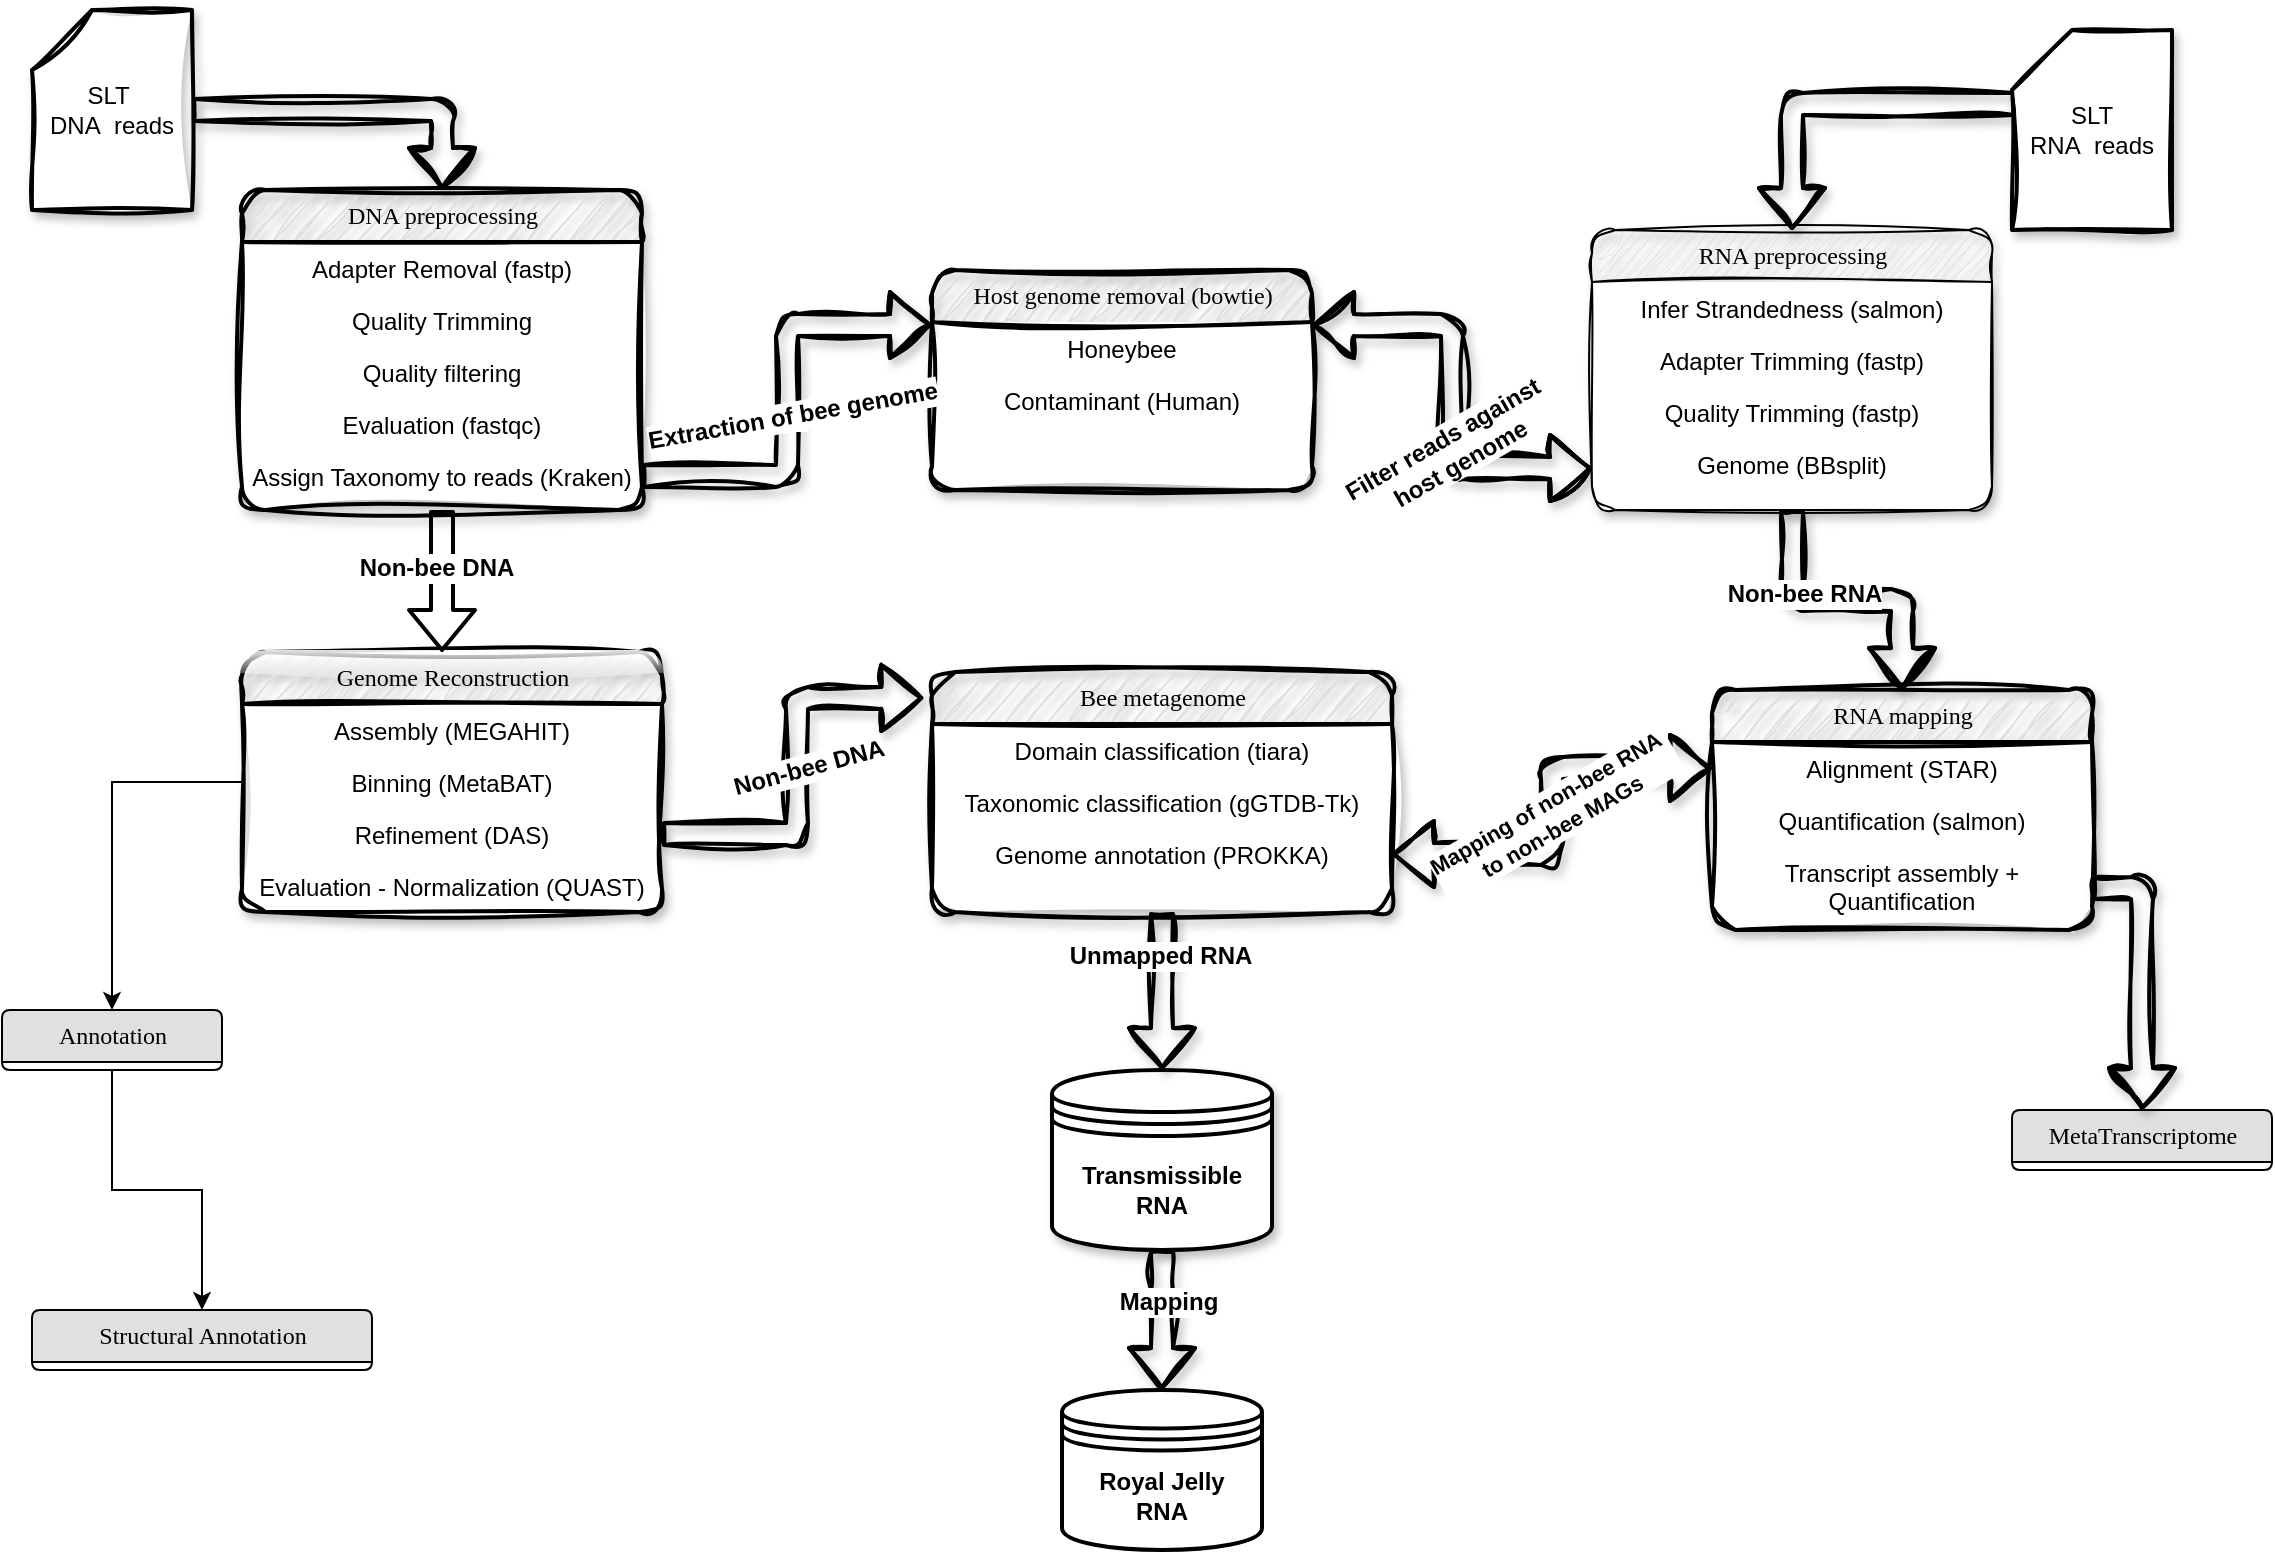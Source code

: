 <mxfile version="25.0.3">
  <diagram name="Page-1" id="b520641d-4fe3-3701-9064-5fc419738815">
    <mxGraphModel dx="1434" dy="1666" grid="1" gridSize="10" guides="1" tooltips="1" connect="1" arrows="1" fold="1" page="1" pageScale="1" pageWidth="1169" pageHeight="827" background="none" math="0" shadow="0">
      <root>
        <mxCell id="0" />
        <mxCell id="1" parent="0" />
        <mxCell id="21ea969265ad0168-6" value="DNA preprocessing" style="swimlane;html=1;fontStyle=0;childLayout=stackLayout;horizontal=1;startSize=26;fillColor=#e0e0e0;horizontalStack=0;resizeParent=1;resizeLast=0;collapsible=1;marginBottom=0;swimlaneFillColor=#ffffff;align=center;rounded=1;shadow=1;comic=0;labelBackgroundColor=none;strokeWidth=2;fontFamily=Verdana;fontSize=12;sketch=1;curveFitting=1;jiggle=2;" parent="1" vertex="1">
          <mxGeometry x="125" y="90" width="200" height="160" as="geometry" />
        </mxCell>
        <mxCell id="6PhUnKm4TPfKqV3Mqmgi-2" value="Adapter Removal (fastp)" style="text;html=1;strokeColor=none;fillColor=none;spacingLeft=4;spacingRight=4;whiteSpace=wrap;overflow=hidden;rotatable=0;points=[[0,0.5],[1,0.5]];portConstraint=eastwest;align=center;" parent="21ea969265ad0168-6" vertex="1">
          <mxGeometry y="26" width="200" height="26" as="geometry" />
        </mxCell>
        <mxCell id="6PhUnKm4TPfKqV3Mqmgi-1" value="Quality Trimming" style="text;html=1;strokeColor=none;fillColor=none;spacingLeft=4;spacingRight=4;whiteSpace=wrap;overflow=hidden;rotatable=0;points=[[0,0.5],[1,0.5]];portConstraint=eastwest;align=center;" parent="21ea969265ad0168-6" vertex="1">
          <mxGeometry y="52" width="200" height="26" as="geometry" />
        </mxCell>
        <mxCell id="21ea969265ad0168-7" value="Quality filtering" style="text;html=1;strokeColor=none;fillColor=none;spacingLeft=4;spacingRight=4;whiteSpace=wrap;overflow=hidden;rotatable=0;points=[[0,0.5],[1,0.5]];portConstraint=eastwest;align=center;" parent="21ea969265ad0168-6" vertex="1">
          <mxGeometry y="78" width="200" height="26" as="geometry" />
        </mxCell>
        <mxCell id="21ea969265ad0168-8" value="Evaluation (fastqc)" style="text;html=1;strokeColor=none;fillColor=none;spacingLeft=4;spacingRight=4;whiteSpace=wrap;overflow=hidden;rotatable=0;points=[[0,0.5],[1,0.5]];portConstraint=eastwest;align=center;" parent="21ea969265ad0168-6" vertex="1">
          <mxGeometry y="104" width="200" height="26" as="geometry" />
        </mxCell>
        <mxCell id="21ea969265ad0168-9" value="Assign Taxonomy to reads (Kraken)" style="text;html=1;strokeColor=none;fillColor=none;spacingLeft=4;spacingRight=4;whiteSpace=wrap;overflow=hidden;rotatable=0;points=[[0,0.5],[1,0.5]];portConstraint=eastwest;align=center;" parent="21ea969265ad0168-6" vertex="1">
          <mxGeometry y="130" width="200" height="26" as="geometry" />
        </mxCell>
        <mxCell id="rCyqSnBFEm6M69R7qKbM-1" style="edgeStyle=orthogonalEdgeStyle;rounded=0;orthogonalLoop=1;jettySize=auto;html=1;entryX=0.5;entryY=0;entryDx=0;entryDy=0;" parent="1" source="21ea969265ad0168-14" target="21ea969265ad0168-18" edge="1">
          <mxGeometry relative="1" as="geometry" />
        </mxCell>
        <mxCell id="21ea969265ad0168-14" value="Genome Reconstruction" style="swimlane;html=1;fontStyle=0;childLayout=stackLayout;horizontal=1;startSize=26;fillColor=#e0e0e0;horizontalStack=0;resizeParent=1;resizeLast=0;collapsible=1;marginBottom=0;swimlaneFillColor=#ffffff;align=center;rounded=1;shadow=1;comic=0;labelBackgroundColor=none;strokeWidth=2;fontFamily=Verdana;fontSize=12;sketch=1;curveFitting=1;jiggle=2;glass=1;" parent="1" vertex="1">
          <mxGeometry x="125" y="321" width="210" height="130" as="geometry" />
        </mxCell>
        <mxCell id="RzAPuBb8EP-RrhVrLaLW-4" value="Assembly (MEGAHIT)" style="text;html=1;strokeColor=none;fillColor=none;spacingLeft=4;spacingRight=4;whiteSpace=wrap;overflow=hidden;rotatable=0;points=[[0,0.5],[1,0.5]];portConstraint=eastwest;align=center;" parent="21ea969265ad0168-14" vertex="1">
          <mxGeometry y="26" width="210" height="26" as="geometry" />
        </mxCell>
        <mxCell id="21ea969265ad0168-15" value="Binning (MetaBAT)" style="text;html=1;strokeColor=none;fillColor=none;spacingLeft=4;spacingRight=4;whiteSpace=wrap;overflow=hidden;rotatable=0;points=[[0,0.5],[1,0.5]];portConstraint=eastwest;align=center;" parent="21ea969265ad0168-14" vertex="1">
          <mxGeometry y="52" width="210" height="26" as="geometry" />
        </mxCell>
        <mxCell id="21ea969265ad0168-16" value="Refinement (DAS)" style="text;html=1;strokeColor=none;fillColor=none;spacingLeft=4;spacingRight=4;whiteSpace=wrap;overflow=hidden;rotatable=0;points=[[0,0.5],[1,0.5]];portConstraint=eastwest;align=center;" parent="21ea969265ad0168-14" vertex="1">
          <mxGeometry y="78" width="210" height="26" as="geometry" />
        </mxCell>
        <mxCell id="21ea969265ad0168-17" value="&lt;div&gt;Evaluation - Normalization (QUAST)&lt;/div&gt;&lt;div&gt;&lt;br&gt;&lt;/div&gt;&lt;div&gt;&lt;br&gt;&lt;/div&gt;" style="text;html=1;strokeColor=none;fillColor=none;spacingLeft=4;spacingRight=4;whiteSpace=wrap;overflow=hidden;rotatable=0;points=[[0,0.5],[1,0.5]];portConstraint=eastwest;align=center;" parent="21ea969265ad0168-14" vertex="1">
          <mxGeometry y="104" width="210" height="26" as="geometry" />
        </mxCell>
        <mxCell id="RzAPuBb8EP-RrhVrLaLW-8" style="edgeStyle=orthogonalEdgeStyle;rounded=0;orthogonalLoop=1;jettySize=auto;html=1;" parent="1" source="21ea969265ad0168-18" target="rCyqSnBFEm6M69R7qKbM-10" edge="1">
          <mxGeometry relative="1" as="geometry" />
        </mxCell>
        <mxCell id="21ea969265ad0168-18" value="Annotation" style="swimlane;html=1;fontStyle=0;childLayout=stackLayout;horizontal=1;startSize=26;fillColor=#e0e0e0;horizontalStack=0;resizeParent=1;resizeLast=0;collapsible=1;marginBottom=0;swimlaneFillColor=#ffffff;align=center;rounded=1;shadow=0;comic=0;labelBackgroundColor=none;strokeWidth=1;fontFamily=Verdana;fontSize=12" parent="1" vertex="1" collapsed="1">
          <mxGeometry x="5" y="500" width="110" height="30" as="geometry">
            <mxRectangle x="5" y="500" width="190" height="130" as="alternateBounds" />
          </mxGeometry>
        </mxCell>
        <mxCell id="21ea969265ad0168-19" value="Gene prediction (prodigal)" style="text;html=1;strokeColor=none;fillColor=none;spacingLeft=4;spacingRight=4;whiteSpace=wrap;overflow=hidden;rotatable=0;points=[[0,0.5],[1,0.5]];portConstraint=eastwest;" parent="21ea969265ad0168-18" vertex="1">
          <mxGeometry y="26" width="190" height="26" as="geometry" />
        </mxCell>
        <mxCell id="21ea969265ad0168-20" value="Virus identification (geNomad)" style="text;html=1;strokeColor=none;fillColor=none;spacingLeft=4;spacingRight=4;whiteSpace=wrap;overflow=hidden;rotatable=0;points=[[0,0.5],[1,0.5]];portConstraint=eastwest;" parent="21ea969265ad0168-18" vertex="1">
          <mxGeometry y="52" width="190" height="26" as="geometry" />
        </mxCell>
        <mxCell id="21ea969265ad0168-51" value="Structural annotation of contigs" style="text;html=1;strokeColor=none;fillColor=none;spacingLeft=4;spacingRight=4;whiteSpace=wrap;overflow=hidden;rotatable=0;points=[[0,0.5],[1,0.5]];portConstraint=eastwest;" parent="21ea969265ad0168-18" vertex="1">
          <mxGeometry y="78" width="190" height="32" as="geometry" />
        </mxCell>
        <mxCell id="21ea969265ad0168-22" value="Host genome removal (bowtie)" style="swimlane;html=1;fontStyle=0;childLayout=stackLayout;horizontal=1;startSize=26;fillColor=#e0e0e0;horizontalStack=0;resizeParent=1;resizeLast=0;collapsible=1;marginBottom=0;swimlaneFillColor=#ffffff;align=center;rounded=1;shadow=1;comic=0;labelBackgroundColor=none;strokeWidth=2;fontFamily=Verdana;fontSize=12;sketch=1;curveFitting=1;jiggle=2;glass=0;" parent="1" vertex="1">
          <mxGeometry x="470" y="130" width="190" height="110" as="geometry">
            <mxRectangle x="460" y="140" width="220" height="30" as="alternateBounds" />
          </mxGeometry>
        </mxCell>
        <mxCell id="21ea969265ad0168-23" value="Honeybee" style="text;html=1;strokeColor=none;fillColor=none;spacingLeft=4;spacingRight=4;whiteSpace=wrap;overflow=hidden;rotatable=0;points=[[0,0.5],[1,0.5]];portConstraint=eastwest;align=center;" parent="21ea969265ad0168-22" vertex="1">
          <mxGeometry y="26" width="190" height="26" as="geometry" />
        </mxCell>
        <mxCell id="21ea969265ad0168-24" value="Contaminant (Human)" style="text;html=1;strokeColor=none;fillColor=none;spacingLeft=4;spacingRight=4;whiteSpace=wrap;overflow=hidden;rotatable=0;points=[[0,0.5],[1,0.5]];portConstraint=eastwest;align=center;" parent="21ea969265ad0168-22" vertex="1">
          <mxGeometry y="52" width="190" height="26" as="geometry" />
        </mxCell>
        <mxCell id="21ea969265ad0168-26" value="Bee metagenome" style="swimlane;html=1;fontStyle=0;childLayout=stackLayout;horizontal=1;startSize=26;fillColor=#e0e0e0;horizontalStack=0;resizeParent=1;resizeLast=0;collapsible=1;marginBottom=0;swimlaneFillColor=#ffffff;align=center;rounded=1;shadow=1;comic=0;labelBackgroundColor=none;strokeWidth=2;fontFamily=Verdana;fontSize=12;sketch=1;curveFitting=1;jiggle=2;" parent="1" vertex="1">
          <mxGeometry x="470" y="331" width="230" height="120" as="geometry" />
        </mxCell>
        <mxCell id="21ea969265ad0168-27" value="Domain classification (tiara)" style="text;html=1;strokeColor=none;fillColor=none;spacingLeft=4;spacingRight=4;whiteSpace=wrap;overflow=hidden;rotatable=0;points=[[0,0.5],[1,0.5]];portConstraint=eastwest;align=center;" parent="21ea969265ad0168-26" vertex="1">
          <mxGeometry y="26" width="230" height="26" as="geometry" />
        </mxCell>
        <mxCell id="21ea969265ad0168-28" value="Taxonomic classification (gGTDB-Tk)" style="text;html=1;strokeColor=none;fillColor=none;spacingLeft=4;spacingRight=4;whiteSpace=wrap;overflow=hidden;rotatable=0;points=[[0,0.5],[1,0.5]];portConstraint=eastwest;align=center;" parent="21ea969265ad0168-26" vertex="1">
          <mxGeometry y="52" width="230" height="26" as="geometry" />
        </mxCell>
        <mxCell id="21ea969265ad0168-29" value="Genome annotation (PROKKA)" style="text;html=1;strokeColor=none;fillColor=none;spacingLeft=4;spacingRight=4;whiteSpace=wrap;overflow=hidden;rotatable=0;points=[[0,0.5],[1,0.5]];portConstraint=eastwest;align=center;" parent="21ea969265ad0168-26" vertex="1">
          <mxGeometry y="78" width="230" height="26" as="geometry" />
        </mxCell>
        <mxCell id="21ea969265ad0168-36" style="edgeStyle=orthogonalEdgeStyle;html=1;labelBackgroundColor=none;startFill=0;endFill=1;fontFamily=Verdana;fontSize=12;shape=flexArrow;strokeWidth=2;" parent="1" source="21ea969265ad0168-6" target="21ea969265ad0168-14" edge="1">
          <mxGeometry relative="1" as="geometry">
            <Array as="points">
              <mxPoint x="240" y="240" />
              <mxPoint x="240" y="240" />
            </Array>
          </mxGeometry>
        </mxCell>
        <mxCell id="WkdXxYwI2kk7i8aCEtD3-9" value="Non-bee DNA" style="edgeLabel;html=1;align=center;verticalAlign=middle;resizable=0;points=[];fontStyle=1;fontSize=12;" parent="21ea969265ad0168-36" vertex="1" connectable="0">
          <mxGeometry x="-0.2" y="-3" relative="1" as="geometry">
            <mxPoint as="offset" />
          </mxGeometry>
        </mxCell>
        <mxCell id="21ea969265ad0168-38" style="edgeStyle=orthogonalEdgeStyle;html=1;labelBackgroundColor=none;startFill=1;endFill=1;fontFamily=Verdana;fontSize=12;exitX=0;exitY=0.5;exitDx=0;exitDy=0;startArrow=classic;entryX=1;entryY=0.25;entryDx=0;entryDy=0;labelBorderColor=default;shape=flexArrow;strokeWidth=2;shadow=1;sketch=1;curveFitting=1;jiggle=2;" parent="1" source="jt7ykS_aWVsNhZBT41tZ-5" target="21ea969265ad0168-22" edge="1">
          <mxGeometry relative="1" as="geometry">
            <mxPoint x="690" y="180" as="sourcePoint" />
          </mxGeometry>
        </mxCell>
        <mxCell id="21ea969265ad0168-41" style="edgeStyle=orthogonalEdgeStyle;html=1;exitX=1;exitY=0.5;entryX=0;entryY=0.25;labelBackgroundColor=none;startFill=0;endFill=1;fontFamily=Verdana;fontSize=12;entryDx=0;entryDy=0;shape=flexArrow;strokeWidth=2;shadow=1;sketch=1;curveFitting=1;jiggle=2;flowAnimation=0;" parent="1" source="21ea969265ad0168-9" target="21ea969265ad0168-22" edge="1">
          <mxGeometry relative="1" as="geometry" />
        </mxCell>
        <mxCell id="WkdXxYwI2kk7i8aCEtD3-3" value="Text" style="edgeLabel;html=1;align=center;verticalAlign=middle;resizable=0;points=[];" parent="21ea969265ad0168-41" vertex="1" connectable="0">
          <mxGeometry x="-0.079" y="1" relative="1" as="geometry">
            <mxPoint as="offset" />
          </mxGeometry>
        </mxCell>
        <mxCell id="WkdXxYwI2kk7i8aCEtD3-5" value="Extraction of bee genome" style="edgeLabel;html=1;align=center;verticalAlign=middle;resizable=0;points=[];fontStyle=1;fontSize=12;rotation=-10;" parent="21ea969265ad0168-41" vertex="1" connectable="0">
          <mxGeometry x="-0.067" y="-2" relative="1" as="geometry">
            <mxPoint as="offset" />
          </mxGeometry>
        </mxCell>
        <mxCell id="21ea969265ad0168-44" style="edgeStyle=orthogonalEdgeStyle;html=1;labelBackgroundColor=none;startFill=1;endFill=1;fontFamily=Verdana;fontSize=12;startArrow=blockThin;shape=flexArrow;strokeWidth=2;sketch=1;curveFitting=1;jiggle=2;shadow=1;" parent="1" source="21ea969265ad0168-29" target="rCyqSnBFEm6M69R7qKbM-5" edge="1">
          <mxGeometry relative="1" as="geometry">
            <mxPoint x="880" y="530" as="targetPoint" />
            <mxPoint x="720" y="590" as="sourcePoint" />
          </mxGeometry>
        </mxCell>
        <mxCell id="WkdXxYwI2kk7i8aCEtD3-11" value="&lt;div&gt;Mapping of non-bee RNA&amp;nbsp;&lt;/div&gt;&lt;div&gt;to non-bee MAGs&lt;/div&gt;" style="edgeLabel;html=1;align=center;verticalAlign=middle;resizable=0;points=[];rotation=-30;fontStyle=1;labelBackgroundColor=default;labelBorderColor=none;" parent="21ea969265ad0168-44" vertex="1" connectable="0">
          <mxGeometry relative="1" as="geometry">
            <mxPoint x="1" y="1" as="offset" />
          </mxGeometry>
        </mxCell>
        <mxCell id="21ea969265ad0168-49" style="edgeStyle=orthogonalEdgeStyle;html=1;exitX=0.5;exitY=1;labelBackgroundColor=none;startFill=0;endFill=1;fontFamily=Verdana;fontSize=12;exitDx=0;exitDy=0;entryX=0.5;entryY=0;entryDx=0;entryDy=0;shape=flexArrow;strokeWidth=2;shadow=1;sketch=1;curveFitting=1;jiggle=2;" parent="1" source="jt7ykS_aWVsNhZBT41tZ-1" target="rCyqSnBFEm6M69R7qKbM-4" edge="1">
          <mxGeometry relative="1" as="geometry">
            <mxPoint x="970" y="310" as="targetPoint" />
            <Array as="points" />
            <mxPoint x="810" y="310" as="sourcePoint" />
          </mxGeometry>
        </mxCell>
        <mxCell id="WkdXxYwI2kk7i8aCEtD3-12" value="Non-bee RNA" style="edgeLabel;html=1;align=center;verticalAlign=middle;resizable=0;points=[];fontStyle=1;fontSize=12;" parent="21ea969265ad0168-49" vertex="1" connectable="0">
          <mxGeometry x="-0.297" y="3" relative="1" as="geometry">
            <mxPoint as="offset" />
          </mxGeometry>
        </mxCell>
        <mxCell id="WkdXxYwI2kk7i8aCEtD3-8" style="edgeStyle=orthogonalEdgeStyle;rounded=1;orthogonalLoop=1;jettySize=auto;html=1;entryX=0.5;entryY=0;entryDx=0;entryDy=0;shape=flexArrow;shadow=1;sketch=1;curveFitting=1;jiggle=2;strokeWidth=2;" parent="1" source="6PhUnKm4TPfKqV3Mqmgi-5" target="21ea969265ad0168-6" edge="1">
          <mxGeometry relative="1" as="geometry">
            <mxPoint x="240" y="50" as="targetPoint" />
          </mxGeometry>
        </mxCell>
        <mxCell id="6PhUnKm4TPfKqV3Mqmgi-5" value="&lt;div&gt;SLT&amp;nbsp;&lt;/div&gt;&lt;div&gt;DNA&amp;nbsp; reads&lt;/div&gt;" style="shape=card;whiteSpace=wrap;html=1;sketch=1;curveFitting=1;jiggle=2;shadow=1;strokeWidth=2;" parent="1" vertex="1">
          <mxGeometry x="20" width="80" height="100" as="geometry" />
        </mxCell>
        <mxCell id="rCyqSnBFEm6M69R7qKbM-4" value="RNA mapping" style="swimlane;html=1;fontStyle=0;childLayout=stackLayout;horizontal=1;startSize=26;fillColor=#e0e0e0;horizontalStack=0;resizeParent=1;resizeLast=0;collapsible=1;marginBottom=0;swimlaneFillColor=#ffffff;align=center;rounded=1;shadow=1;comic=0;labelBackgroundColor=none;strokeWidth=2;fontFamily=Verdana;fontSize=12;sketch=1;curveFitting=1;jiggle=2;" parent="1" vertex="1">
          <mxGeometry x="860" y="340" width="190" height="120" as="geometry" />
        </mxCell>
        <mxCell id="rCyqSnBFEm6M69R7qKbM-5" value="Alignment (STAR)" style="text;html=1;strokeColor=none;fillColor=none;spacingLeft=4;spacingRight=4;whiteSpace=wrap;overflow=hidden;rotatable=0;points=[[0,0.5],[1,0.5]];portConstraint=eastwest;align=center;" parent="rCyqSnBFEm6M69R7qKbM-4" vertex="1">
          <mxGeometry y="26" width="190" height="26" as="geometry" />
        </mxCell>
        <mxCell id="rCyqSnBFEm6M69R7qKbM-6" value="Quantification (salmon)" style="text;html=1;strokeColor=none;fillColor=none;spacingLeft=4;spacingRight=4;whiteSpace=wrap;overflow=hidden;rotatable=0;points=[[0,0.5],[1,0.5]];portConstraint=eastwest;align=center;" parent="rCyqSnBFEm6M69R7qKbM-4" vertex="1">
          <mxGeometry y="52" width="190" height="26" as="geometry" />
        </mxCell>
        <mxCell id="rCyqSnBFEm6M69R7qKbM-7" value="Transcript assembly + Quantification" style="text;html=1;strokeColor=none;fillColor=none;spacingLeft=4;spacingRight=4;whiteSpace=wrap;overflow=hidden;rotatable=0;points=[[0,0.5],[1,0.5]];portConstraint=eastwest;align=center;" parent="rCyqSnBFEm6M69R7qKbM-4" vertex="1">
          <mxGeometry y="78" width="190" height="42" as="geometry" />
        </mxCell>
        <mxCell id="rCyqSnBFEm6M69R7qKbM-10" value="Structural Annotation" style="swimlane;html=1;fontStyle=0;childLayout=stackLayout;horizontal=1;startSize=26;fillColor=#e0e0e0;horizontalStack=0;resizeParent=1;resizeLast=0;collapsible=1;marginBottom=0;swimlaneFillColor=#ffffff;align=center;rounded=1;shadow=0;comic=0;labelBackgroundColor=none;strokeWidth=1;fontFamily=Verdana;fontSize=12" parent="1" vertex="1" collapsed="1">
          <mxGeometry x="20" y="650" width="170" height="30" as="geometry">
            <mxRectangle x="20" y="650" width="160" height="110" as="alternateBounds" />
          </mxGeometry>
        </mxCell>
        <mxCell id="rCyqSnBFEm6M69R7qKbM-11" value="rRNA" style="text;html=1;strokeColor=none;fillColor=none;spacingLeft=4;spacingRight=4;whiteSpace=wrap;overflow=hidden;rotatable=0;points=[[0,0.5],[1,0.5]];portConstraint=eastwest;align=center;" parent="rCyqSnBFEm6M69R7qKbM-10" vertex="1">
          <mxGeometry y="26" width="160" height="26" as="geometry" />
        </mxCell>
        <mxCell id="rCyqSnBFEm6M69R7qKbM-12" value="tRNA" style="text;html=1;strokeColor=none;fillColor=none;spacingLeft=4;spacingRight=4;whiteSpace=wrap;overflow=hidden;rotatable=0;points=[[0,0.5],[1,0.5]];portConstraint=eastwest;align=center;" parent="rCyqSnBFEm6M69R7qKbM-10" vertex="1">
          <mxGeometry y="52" width="160" height="26" as="geometry" />
        </mxCell>
        <mxCell id="jt7ykS_aWVsNhZBT41tZ-1" value="RNA preprocessing" style="swimlane;html=1;fontStyle=0;childLayout=stackLayout;horizontal=1;startSize=26;fillColor=#e0e0e0;horizontalStack=0;resizeParent=1;resizeLast=0;collapsible=1;marginBottom=0;swimlaneFillColor=#ffffff;align=center;rounded=1;shadow=1;comic=0;labelBackgroundColor=none;strokeWidth=1;fontFamily=Verdana;fontSize=12;sketch=1;curveFitting=1;jiggle=2;" parent="1" vertex="1">
          <mxGeometry x="800" y="110" width="200" height="140" as="geometry" />
        </mxCell>
        <mxCell id="jt7ykS_aWVsNhZBT41tZ-2" value="Infer Strandedness (salmon)" style="text;html=1;strokeColor=none;fillColor=none;spacingLeft=4;spacingRight=4;whiteSpace=wrap;overflow=hidden;rotatable=0;points=[[0,0.5],[1,0.5]];portConstraint=eastwest;align=center;" parent="jt7ykS_aWVsNhZBT41tZ-1" vertex="1">
          <mxGeometry y="26" width="200" height="26" as="geometry" />
        </mxCell>
        <mxCell id="jt7ykS_aWVsNhZBT41tZ-3" value="Adapter Trimming (fastp)" style="text;html=1;strokeColor=none;fillColor=none;spacingLeft=4;spacingRight=4;whiteSpace=wrap;overflow=hidden;rotatable=0;points=[[0,0.5],[1,0.5]];portConstraint=eastwest;align=center;" parent="jt7ykS_aWVsNhZBT41tZ-1" vertex="1">
          <mxGeometry y="52" width="200" height="26" as="geometry" />
        </mxCell>
        <mxCell id="jt7ykS_aWVsNhZBT41tZ-4" value="Quality Trimming (fastp)" style="text;html=1;strokeColor=none;fillColor=none;spacingLeft=4;spacingRight=4;whiteSpace=wrap;overflow=hidden;rotatable=0;points=[[0,0.5],[1,0.5]];portConstraint=eastwest;align=center;" parent="jt7ykS_aWVsNhZBT41tZ-1" vertex="1">
          <mxGeometry y="78" width="200" height="26" as="geometry" />
        </mxCell>
        <mxCell id="jt7ykS_aWVsNhZBT41tZ-5" value="Genome (BBsplit)" style="text;html=1;strokeColor=none;fillColor=none;spacingLeft=4;spacingRight=4;whiteSpace=wrap;overflow=hidden;rotatable=1;points=[[0,0.5],[1,0.5]];portConstraint=eastwest;movable=1;resizable=1;deletable=1;editable=1;locked=0;connectable=1;align=center;" parent="jt7ykS_aWVsNhZBT41tZ-1" vertex="1">
          <mxGeometry y="104" width="200" height="30" as="geometry" />
        </mxCell>
        <mxCell id="jt7ykS_aWVsNhZBT41tZ-9" style="edgeStyle=orthogonalEdgeStyle;rounded=1;orthogonalLoop=1;jettySize=auto;html=1;entryX=0.5;entryY=0;entryDx=0;entryDy=0;exitX=0.025;exitY=0.37;exitDx=0;exitDy=0;exitPerimeter=0;shape=flexArrow;shadow=1;sketch=1;curveFitting=1;jiggle=2;strokeWidth=2;" parent="1" source="jt7ykS_aWVsNhZBT41tZ-7" target="jt7ykS_aWVsNhZBT41tZ-1" edge="1">
          <mxGeometry relative="1" as="geometry" />
        </mxCell>
        <mxCell id="jt7ykS_aWVsNhZBT41tZ-7" value="&lt;div&gt;SLT&lt;/div&gt;&lt;div&gt;RNA&amp;nbsp; reads&lt;/div&gt;" style="shape=card;whiteSpace=wrap;html=1;sketch=1;curveFitting=1;jiggle=2;rounded=0;shadow=1;strokeWidth=2;" parent="1" vertex="1">
          <mxGeometry x="1010" y="10" width="80" height="100" as="geometry" />
        </mxCell>
        <mxCell id="jt7ykS_aWVsNhZBT41tZ-13" value="MetaTranscriptome" style="swimlane;html=1;fontStyle=0;childLayout=stackLayout;horizontal=1;startSize=26;fillColor=#e0e0e0;horizontalStack=0;resizeParent=1;resizeLast=0;collapsible=1;marginBottom=0;swimlaneFillColor=#ffffff;align=center;rounded=1;shadow=0;comic=0;labelBackgroundColor=none;strokeWidth=1;fontFamily=Verdana;fontSize=12" parent="1" vertex="1" collapsed="1">
          <mxGeometry x="1010" y="550" width="130" height="30" as="geometry">
            <mxRectangle x="730" y="580" width="130" height="110" as="alternateBounds" />
          </mxGeometry>
        </mxCell>
        <mxCell id="jt7ykS_aWVsNhZBT41tZ-14" value="rRNA" style="text;html=1;strokeColor=none;fillColor=none;spacingLeft=4;spacingRight=4;whiteSpace=wrap;overflow=hidden;rotatable=0;points=[[0,0.5],[1,0.5]];portConstraint=eastwest;" parent="jt7ykS_aWVsNhZBT41tZ-13" vertex="1">
          <mxGeometry y="26" width="130" height="26" as="geometry" />
        </mxCell>
        <mxCell id="jt7ykS_aWVsNhZBT41tZ-23" style="edgeStyle=orthogonalEdgeStyle;rounded=0;orthogonalLoop=1;jettySize=auto;html=1;" parent="jt7ykS_aWVsNhZBT41tZ-13" source="jt7ykS_aWVsNhZBT41tZ-15" edge="1">
          <mxGeometry relative="1" as="geometry">
            <mxPoint x="170" y="-80" as="targetPoint" />
            <Array as="points">
              <mxPoint x="170" y="65" />
            </Array>
          </mxGeometry>
        </mxCell>
        <mxCell id="jt7ykS_aWVsNhZBT41tZ-26" value="&lt;div&gt;Extracted&lt;/div&gt;&lt;div&gt;&lt;br&gt;&lt;/div&gt;" style="edgeLabel;html=1;align=center;verticalAlign=middle;resizable=0;points=[];" parent="jt7ykS_aWVsNhZBT41tZ-23" vertex="1" connectable="0">
          <mxGeometry x="0.956" relative="1" as="geometry">
            <mxPoint y="42" as="offset" />
          </mxGeometry>
        </mxCell>
        <mxCell id="jt7ykS_aWVsNhZBT41tZ-15" value="tRNA" style="text;html=1;strokeColor=none;fillColor=none;spacingLeft=4;spacingRight=4;whiteSpace=wrap;overflow=hidden;rotatable=0;points=[[0,0.5],[1,0.5]];portConstraint=eastwest;" parent="jt7ykS_aWVsNhZBT41tZ-13" vertex="1">
          <mxGeometry y="52" width="130" height="26" as="geometry" />
        </mxCell>
        <mxCell id="WkdXxYwI2kk7i8aCEtD3-16" value="" style="edgeStyle=orthogonalEdgeStyle;rounded=1;orthogonalLoop=1;jettySize=auto;html=1;entryX=0.5;entryY=0;entryDx=0;entryDy=0;exitX=0.5;exitY=1;exitDx=0;exitDy=0;shape=flexArrow;strokeWidth=2;shadow=1;sketch=1;curveFitting=1;jiggle=2;" parent="1" source="jt7ykS_aWVsNhZBT41tZ-28" target="WkdXxYwI2kk7i8aCEtD3-15" edge="1">
          <mxGeometry relative="1" as="geometry">
            <mxPoint x="135" y="640" as="sourcePoint" />
            <mxPoint x="130" y="751" as="targetPoint" />
            <Array as="points">
              <mxPoint x="585" y="640" />
              <mxPoint x="585" y="640" />
            </Array>
          </mxGeometry>
        </mxCell>
        <mxCell id="WkdXxYwI2kk7i8aCEtD3-17" value="Mapping" style="edgeLabel;html=1;align=center;verticalAlign=middle;resizable=0;points=[];fontStyle=1;fontSize=12;" parent="WkdXxYwI2kk7i8aCEtD3-16" vertex="1" connectable="0">
          <mxGeometry x="-0.275" y="3" relative="1" as="geometry">
            <mxPoint as="offset" />
          </mxGeometry>
        </mxCell>
        <mxCell id="jt7ykS_aWVsNhZBT41tZ-28" value="&lt;div&gt;&lt;b&gt;Transmissible&lt;/b&gt;&lt;/div&gt;&lt;div&gt;&lt;b&gt;RNA&lt;br&gt;&lt;/b&gt;&lt;/div&gt;" style="shape=datastore;whiteSpace=wrap;html=1;strokeWidth=2;shadow=1;gradientColor=none;" parent="1" vertex="1">
          <mxGeometry x="530" y="530" width="110" height="90" as="geometry" />
        </mxCell>
        <mxCell id="ua3nPqiuhwbEZHvx7SDI-3" style="edgeStyle=orthogonalEdgeStyle;rounded=1;orthogonalLoop=1;jettySize=auto;html=1;entryX=-0.019;entryY=0.108;entryDx=0;entryDy=0;entryPerimeter=0;shape=flexArrow;strokeWidth=2;shadow=1;sketch=1;curveFitting=1;jiggle=2;" parent="1" source="21ea969265ad0168-16" target="21ea969265ad0168-26" edge="1">
          <mxGeometry relative="1" as="geometry">
            <mxPoint x="480" y="366" as="targetPoint" />
          </mxGeometry>
        </mxCell>
        <mxCell id="WkdXxYwI2kk7i8aCEtD3-10" value="Non-bee DNA " style="edgeLabel;html=1;align=center;verticalAlign=middle;resizable=0;points=[];rotation=-15;fontStyle=1;fontSize=12;" parent="ua3nPqiuhwbEZHvx7SDI-3" vertex="1" connectable="0">
          <mxGeometry x="-0.175" relative="1" as="geometry">
            <mxPoint x="5" y="-19" as="offset" />
          </mxGeometry>
        </mxCell>
        <mxCell id="WkdXxYwI2kk7i8aCEtD3-2" value="&lt;div&gt;Filter reads against&amp;nbsp;&lt;/div&gt;&lt;div&gt;host genome&lt;/div&gt;" style="edgeLabel;html=1;align=center;verticalAlign=middle;resizable=0;points=[];rotation=-30;fontStyle=1;fontSize=12;" parent="1" vertex="1" connectable="0">
          <mxGeometry x="730" y="220" as="geometry" />
        </mxCell>
        <mxCell id="WkdXxYwI2kk7i8aCEtD3-15" value="&lt;div&gt;&lt;b&gt;Royal Jelly&lt;br&gt;&lt;/b&gt;&lt;/div&gt;&lt;div&gt;&lt;b&gt;RNA&lt;br&gt;&lt;/b&gt;&lt;/div&gt;" style="shape=datastore;whiteSpace=wrap;html=1;strokeWidth=2;" parent="1" vertex="1">
          <mxGeometry x="535" y="690" width="100" height="80" as="geometry" />
        </mxCell>
        <mxCell id="RzAPuBb8EP-RrhVrLaLW-1" style="edgeStyle=orthogonalEdgeStyle;rounded=1;orthogonalLoop=1;jettySize=auto;html=1;exitX=0.5;exitY=1;exitDx=0;exitDy=0;shape=flexArrow;strokeWidth=2;shadow=1;sketch=1;curveFitting=1;jiggle=2;" parent="1" source="21ea969265ad0168-26" target="jt7ykS_aWVsNhZBT41tZ-28" edge="1">
          <mxGeometry relative="1" as="geometry">
            <mxPoint x="565" y="430" as="sourcePoint" />
          </mxGeometry>
        </mxCell>
        <mxCell id="RzAPuBb8EP-RrhVrLaLW-2" value="Unmapped RNA" style="edgeLabel;html=1;align=center;verticalAlign=middle;resizable=0;points=[];fontStyle=1;fontSize=12;" parent="RzAPuBb8EP-RrhVrLaLW-1" vertex="1" connectable="0">
          <mxGeometry x="-0.448" y="-1" relative="1" as="geometry">
            <mxPoint as="offset" />
          </mxGeometry>
        </mxCell>
        <mxCell id="RzAPuBb8EP-RrhVrLaLW-7" style="edgeStyle=orthogonalEdgeStyle;rounded=1;orthogonalLoop=1;jettySize=auto;html=1;shape=flexArrow;strokeWidth=2;shadow=1;sketch=1;curveFitting=1;jiggle=2;" parent="1" source="rCyqSnBFEm6M69R7qKbM-7" target="jt7ykS_aWVsNhZBT41tZ-13" edge="1">
          <mxGeometry relative="1" as="geometry" />
        </mxCell>
      </root>
    </mxGraphModel>
  </diagram>
</mxfile>
